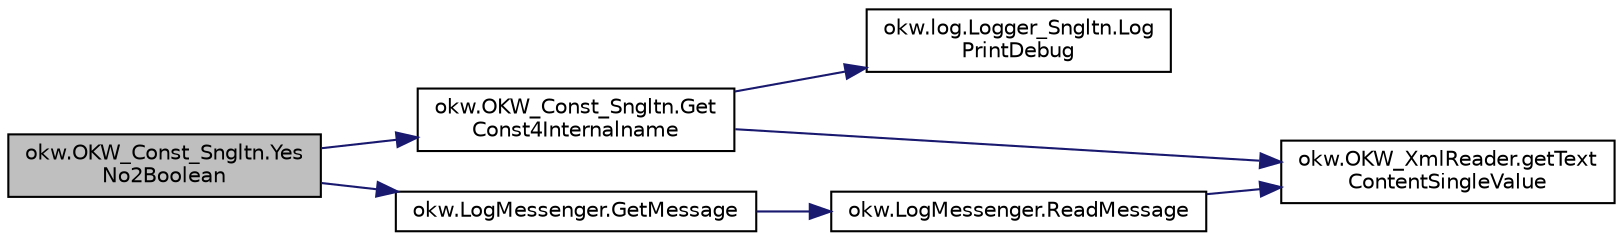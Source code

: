 digraph "okw.OKW_Const_Sngltn.YesNo2Boolean"
{
 // INTERACTIVE_SVG=YES
 // LATEX_PDF_SIZE
  edge [fontname="Helvetica",fontsize="10",labelfontname="Helvetica",labelfontsize="10"];
  node [fontname="Helvetica",fontsize="10",shape=record];
  rankdir="LR";
  Node371 [label="okw.OKW_Const_Sngltn.Yes\lNo2Boolean",height=0.2,width=0.4,color="black", fillcolor="grey75", style="filled", fontcolor="black",tooltip="Konvertiert sprachabhängig Ja/Nein zu einem Booleanean Wert (Wahr/Falsch)."];
  Node371 -> Node372 [color="midnightblue",fontsize="10",style="solid",fontname="Helvetica"];
  Node372 [label="okw.OKW_Const_Sngltn.Get\lConst4Internalname",height=0.2,width=0.4,color="black", fillcolor="white", style="filled",URL="$classokw_1_1_o_k_w___const___sngltn.html#a51cde06bf07e855ba4d69ff36b9a27f7",tooltip="Methode ermittelt für Internalname und der aktuell eingestellten Sprache den Wert für Const."];
  Node372 -> Node373 [color="midnightblue",fontsize="10",style="solid",fontname="Helvetica"];
  Node373 [label="okw.log.Logger_Sngltn.Log\lPrintDebug",height=0.2,width=0.4,color="black", fillcolor="white", style="filled",URL="$classokw_1_1log_1_1_logger___sngltn.html#a313f97c79ba4662d9daaf7f537dd02f4",tooltip="Loggt eine Nachricht."];
  Node372 -> Node374 [color="midnightblue",fontsize="10",style="solid",fontname="Helvetica"];
  Node374 [label="okw.OKW_XmlReader.getText\lContentSingleValue",height=0.2,width=0.4,color="black", fillcolor="white", style="filled",URL="$classokw_1_1_o_k_w___xml_reader.html#ab920b5335a2e1429c14cc5f8e79f39eb",tooltip="Lies den TextContent eines Tag."];
  Node371 -> Node375 [color="midnightblue",fontsize="10",style="solid",fontname="Helvetica"];
  Node375 [label="okw.LogMessenger.GetMessage",height=0.2,width=0.4,color="black", fillcolor="white", style="filled",URL="$classokw_1_1_log_messenger.html#af225d1f037d47b3b085175c09d78bdd2",tooltip="Holt die Log-Meldung für MethodeNmae/Textkey ohne weitere Parameter."];
  Node375 -> Node376 [color="midnightblue",fontsize="10",style="solid",fontname="Helvetica"];
  Node376 [label="okw.LogMessenger.ReadMessage",height=0.2,width=0.4,color="black", fillcolor="white", style="filled",URL="$classokw_1_1_log_messenger.html#a530cd6ab82ec82a04206a2e976ec06e3",tooltip="Interne Kernfunktion holt die Log-Meldung mit Platzhaltern aus der XML-Datei."];
  Node376 -> Node374 [color="midnightblue",fontsize="10",style="solid",fontname="Helvetica"];
}
